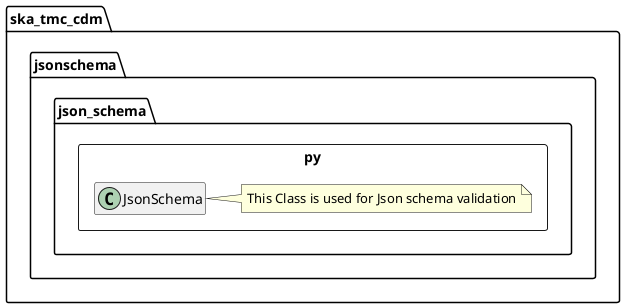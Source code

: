 @startuml
hide empty members

package ska_tmc_cdm.jsonschema {
    package json_schema.py <<Rectangle>> {

        class JsonSchema {

        }

      note right: This Class is used for Json schema validation
    }
}

@enduml

